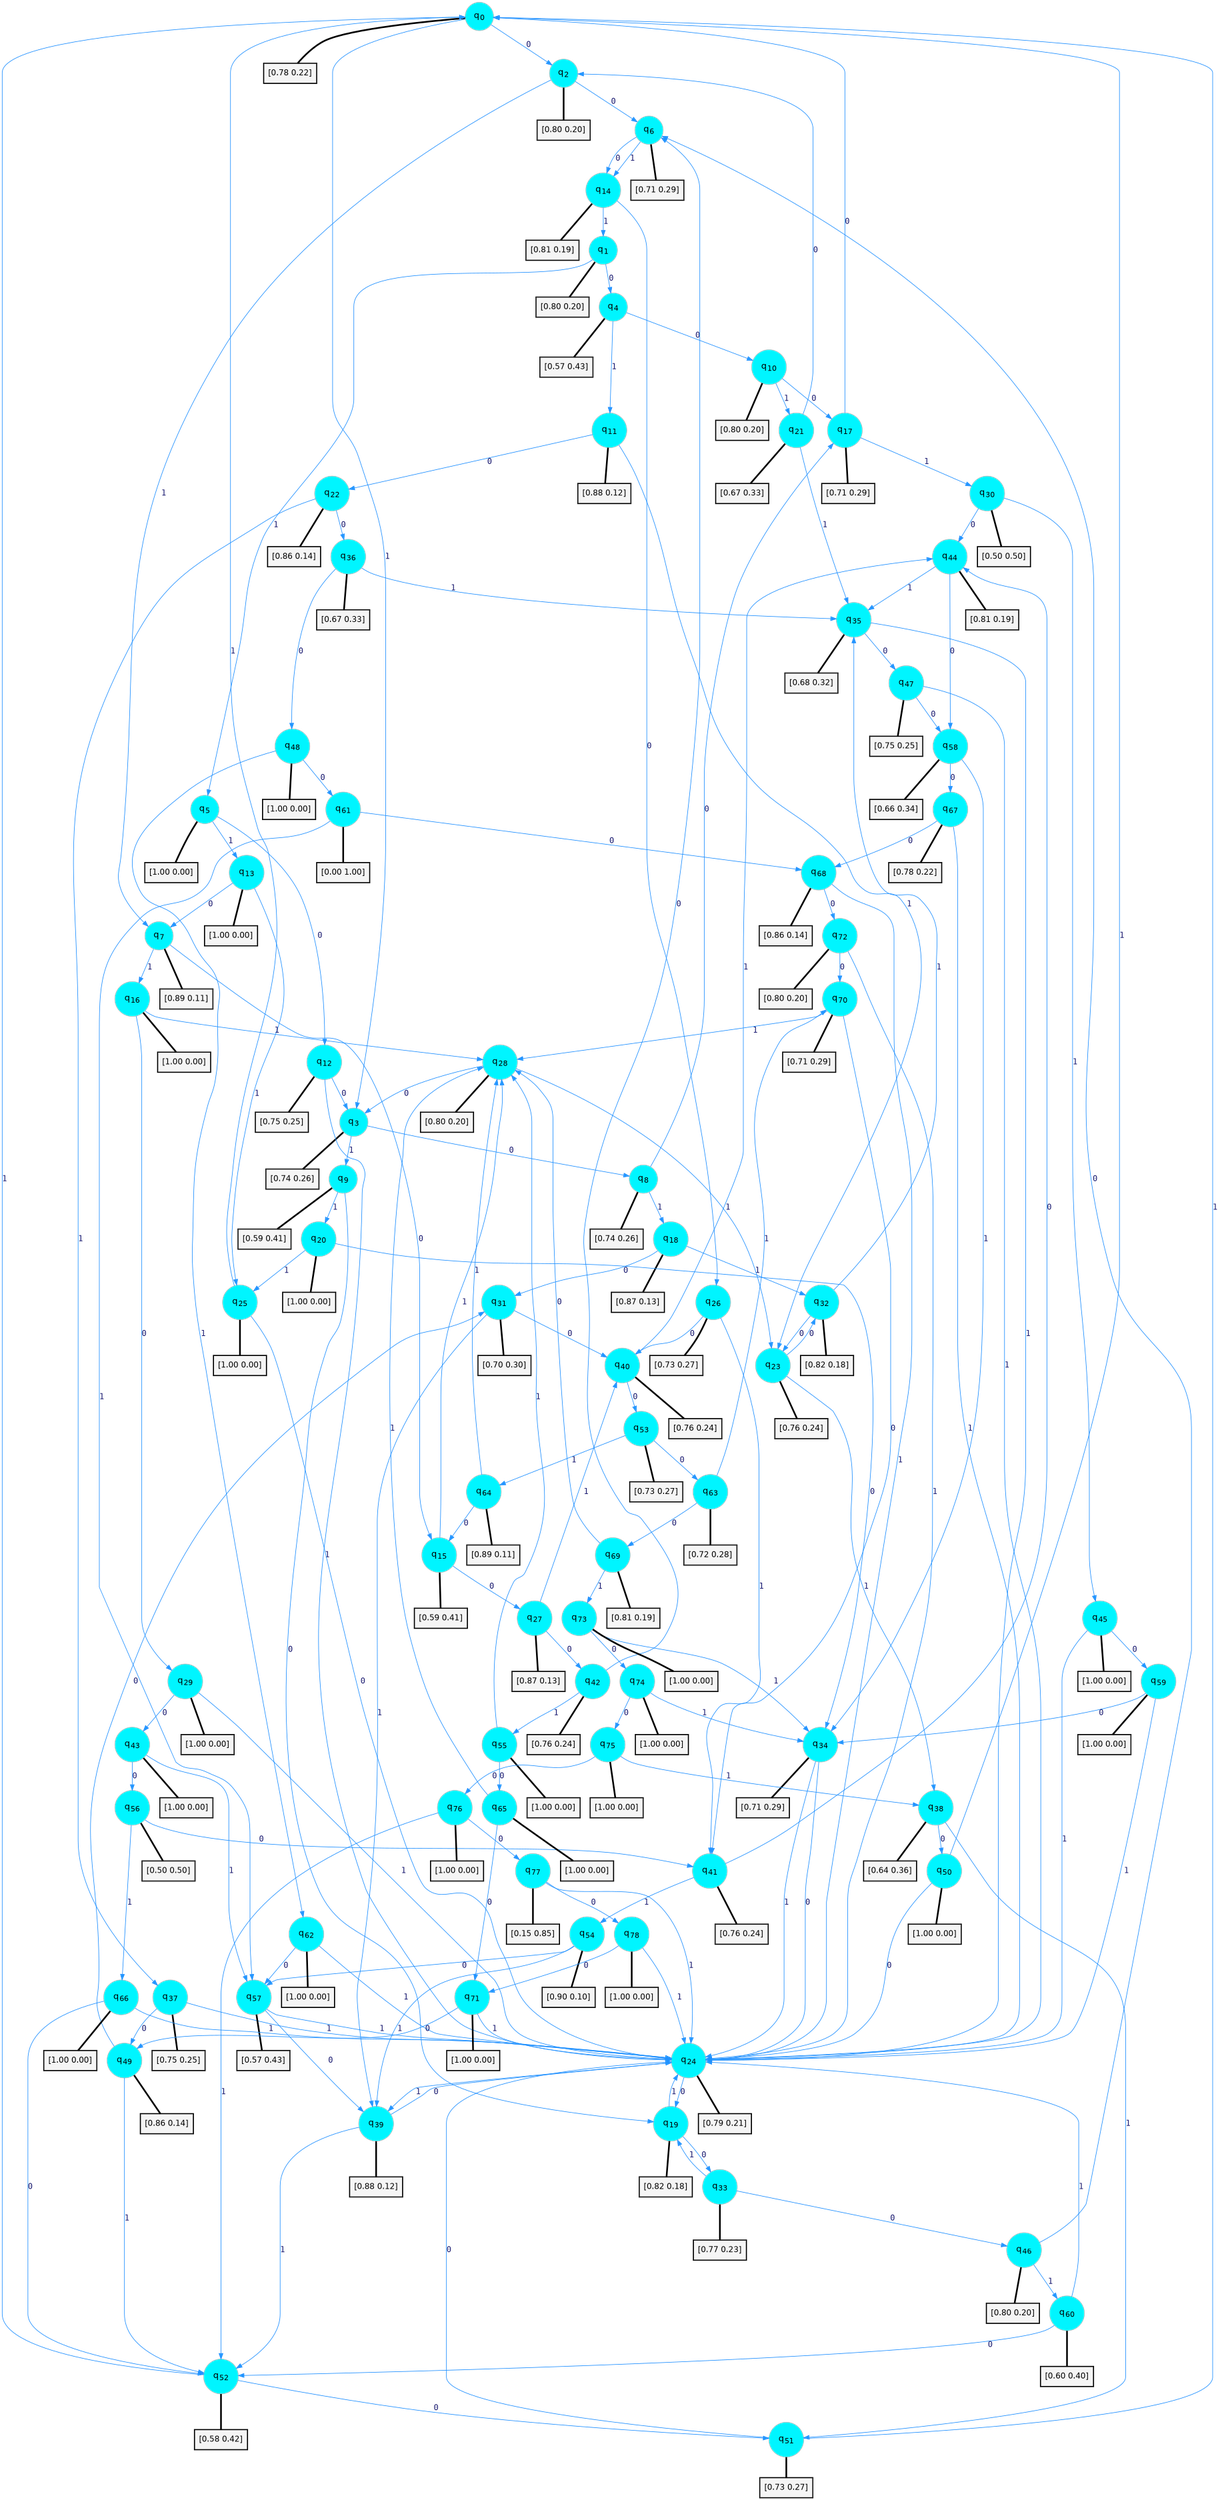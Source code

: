 digraph G {
graph [
bgcolor=transparent, dpi=300, rankdir=TD, size="40,25"];
node [
color=gray, fillcolor=turquoise1, fontcolor=black, fontname=Helvetica, fontsize=16, fontweight=bold, shape=circle, style=filled];
edge [
arrowsize=1, color=dodgerblue1, fontcolor=midnightblue, fontname=courier, fontweight=bold, penwidth=1, style=solid, weight=20];
0[label=<q<SUB>0</SUB>>];
1[label=<q<SUB>1</SUB>>];
2[label=<q<SUB>2</SUB>>];
3[label=<q<SUB>3</SUB>>];
4[label=<q<SUB>4</SUB>>];
5[label=<q<SUB>5</SUB>>];
6[label=<q<SUB>6</SUB>>];
7[label=<q<SUB>7</SUB>>];
8[label=<q<SUB>8</SUB>>];
9[label=<q<SUB>9</SUB>>];
10[label=<q<SUB>10</SUB>>];
11[label=<q<SUB>11</SUB>>];
12[label=<q<SUB>12</SUB>>];
13[label=<q<SUB>13</SUB>>];
14[label=<q<SUB>14</SUB>>];
15[label=<q<SUB>15</SUB>>];
16[label=<q<SUB>16</SUB>>];
17[label=<q<SUB>17</SUB>>];
18[label=<q<SUB>18</SUB>>];
19[label=<q<SUB>19</SUB>>];
20[label=<q<SUB>20</SUB>>];
21[label=<q<SUB>21</SUB>>];
22[label=<q<SUB>22</SUB>>];
23[label=<q<SUB>23</SUB>>];
24[label=<q<SUB>24</SUB>>];
25[label=<q<SUB>25</SUB>>];
26[label=<q<SUB>26</SUB>>];
27[label=<q<SUB>27</SUB>>];
28[label=<q<SUB>28</SUB>>];
29[label=<q<SUB>29</SUB>>];
30[label=<q<SUB>30</SUB>>];
31[label=<q<SUB>31</SUB>>];
32[label=<q<SUB>32</SUB>>];
33[label=<q<SUB>33</SUB>>];
34[label=<q<SUB>34</SUB>>];
35[label=<q<SUB>35</SUB>>];
36[label=<q<SUB>36</SUB>>];
37[label=<q<SUB>37</SUB>>];
38[label=<q<SUB>38</SUB>>];
39[label=<q<SUB>39</SUB>>];
40[label=<q<SUB>40</SUB>>];
41[label=<q<SUB>41</SUB>>];
42[label=<q<SUB>42</SUB>>];
43[label=<q<SUB>43</SUB>>];
44[label=<q<SUB>44</SUB>>];
45[label=<q<SUB>45</SUB>>];
46[label=<q<SUB>46</SUB>>];
47[label=<q<SUB>47</SUB>>];
48[label=<q<SUB>48</SUB>>];
49[label=<q<SUB>49</SUB>>];
50[label=<q<SUB>50</SUB>>];
51[label=<q<SUB>51</SUB>>];
52[label=<q<SUB>52</SUB>>];
53[label=<q<SUB>53</SUB>>];
54[label=<q<SUB>54</SUB>>];
55[label=<q<SUB>55</SUB>>];
56[label=<q<SUB>56</SUB>>];
57[label=<q<SUB>57</SUB>>];
58[label=<q<SUB>58</SUB>>];
59[label=<q<SUB>59</SUB>>];
60[label=<q<SUB>60</SUB>>];
61[label=<q<SUB>61</SUB>>];
62[label=<q<SUB>62</SUB>>];
63[label=<q<SUB>63</SUB>>];
64[label=<q<SUB>64</SUB>>];
65[label=<q<SUB>65</SUB>>];
66[label=<q<SUB>66</SUB>>];
67[label=<q<SUB>67</SUB>>];
68[label=<q<SUB>68</SUB>>];
69[label=<q<SUB>69</SUB>>];
70[label=<q<SUB>70</SUB>>];
71[label=<q<SUB>71</SUB>>];
72[label=<q<SUB>72</SUB>>];
73[label=<q<SUB>73</SUB>>];
74[label=<q<SUB>74</SUB>>];
75[label=<q<SUB>75</SUB>>];
76[label=<q<SUB>76</SUB>>];
77[label=<q<SUB>77</SUB>>];
78[label=<q<SUB>78</SUB>>];
79[label="[0.78 0.22]", shape=box,fontcolor=black, fontname=Helvetica, fontsize=14, penwidth=2, fillcolor=whitesmoke,color=black];
80[label="[0.80 0.20]", shape=box,fontcolor=black, fontname=Helvetica, fontsize=14, penwidth=2, fillcolor=whitesmoke,color=black];
81[label="[0.80 0.20]", shape=box,fontcolor=black, fontname=Helvetica, fontsize=14, penwidth=2, fillcolor=whitesmoke,color=black];
82[label="[0.74 0.26]", shape=box,fontcolor=black, fontname=Helvetica, fontsize=14, penwidth=2, fillcolor=whitesmoke,color=black];
83[label="[0.57 0.43]", shape=box,fontcolor=black, fontname=Helvetica, fontsize=14, penwidth=2, fillcolor=whitesmoke,color=black];
84[label="[1.00 0.00]", shape=box,fontcolor=black, fontname=Helvetica, fontsize=14, penwidth=2, fillcolor=whitesmoke,color=black];
85[label="[0.71 0.29]", shape=box,fontcolor=black, fontname=Helvetica, fontsize=14, penwidth=2, fillcolor=whitesmoke,color=black];
86[label="[0.89 0.11]", shape=box,fontcolor=black, fontname=Helvetica, fontsize=14, penwidth=2, fillcolor=whitesmoke,color=black];
87[label="[0.74 0.26]", shape=box,fontcolor=black, fontname=Helvetica, fontsize=14, penwidth=2, fillcolor=whitesmoke,color=black];
88[label="[0.59 0.41]", shape=box,fontcolor=black, fontname=Helvetica, fontsize=14, penwidth=2, fillcolor=whitesmoke,color=black];
89[label="[0.80 0.20]", shape=box,fontcolor=black, fontname=Helvetica, fontsize=14, penwidth=2, fillcolor=whitesmoke,color=black];
90[label="[0.88 0.12]", shape=box,fontcolor=black, fontname=Helvetica, fontsize=14, penwidth=2, fillcolor=whitesmoke,color=black];
91[label="[0.75 0.25]", shape=box,fontcolor=black, fontname=Helvetica, fontsize=14, penwidth=2, fillcolor=whitesmoke,color=black];
92[label="[1.00 0.00]", shape=box,fontcolor=black, fontname=Helvetica, fontsize=14, penwidth=2, fillcolor=whitesmoke,color=black];
93[label="[0.81 0.19]", shape=box,fontcolor=black, fontname=Helvetica, fontsize=14, penwidth=2, fillcolor=whitesmoke,color=black];
94[label="[0.59 0.41]", shape=box,fontcolor=black, fontname=Helvetica, fontsize=14, penwidth=2, fillcolor=whitesmoke,color=black];
95[label="[1.00 0.00]", shape=box,fontcolor=black, fontname=Helvetica, fontsize=14, penwidth=2, fillcolor=whitesmoke,color=black];
96[label="[0.71 0.29]", shape=box,fontcolor=black, fontname=Helvetica, fontsize=14, penwidth=2, fillcolor=whitesmoke,color=black];
97[label="[0.87 0.13]", shape=box,fontcolor=black, fontname=Helvetica, fontsize=14, penwidth=2, fillcolor=whitesmoke,color=black];
98[label="[0.82 0.18]", shape=box,fontcolor=black, fontname=Helvetica, fontsize=14, penwidth=2, fillcolor=whitesmoke,color=black];
99[label="[1.00 0.00]", shape=box,fontcolor=black, fontname=Helvetica, fontsize=14, penwidth=2, fillcolor=whitesmoke,color=black];
100[label="[0.67 0.33]", shape=box,fontcolor=black, fontname=Helvetica, fontsize=14, penwidth=2, fillcolor=whitesmoke,color=black];
101[label="[0.86 0.14]", shape=box,fontcolor=black, fontname=Helvetica, fontsize=14, penwidth=2, fillcolor=whitesmoke,color=black];
102[label="[0.76 0.24]", shape=box,fontcolor=black, fontname=Helvetica, fontsize=14, penwidth=2, fillcolor=whitesmoke,color=black];
103[label="[0.79 0.21]", shape=box,fontcolor=black, fontname=Helvetica, fontsize=14, penwidth=2, fillcolor=whitesmoke,color=black];
104[label="[1.00 0.00]", shape=box,fontcolor=black, fontname=Helvetica, fontsize=14, penwidth=2, fillcolor=whitesmoke,color=black];
105[label="[0.73 0.27]", shape=box,fontcolor=black, fontname=Helvetica, fontsize=14, penwidth=2, fillcolor=whitesmoke,color=black];
106[label="[0.87 0.13]", shape=box,fontcolor=black, fontname=Helvetica, fontsize=14, penwidth=2, fillcolor=whitesmoke,color=black];
107[label="[0.80 0.20]", shape=box,fontcolor=black, fontname=Helvetica, fontsize=14, penwidth=2, fillcolor=whitesmoke,color=black];
108[label="[1.00 0.00]", shape=box,fontcolor=black, fontname=Helvetica, fontsize=14, penwidth=2, fillcolor=whitesmoke,color=black];
109[label="[0.50 0.50]", shape=box,fontcolor=black, fontname=Helvetica, fontsize=14, penwidth=2, fillcolor=whitesmoke,color=black];
110[label="[0.70 0.30]", shape=box,fontcolor=black, fontname=Helvetica, fontsize=14, penwidth=2, fillcolor=whitesmoke,color=black];
111[label="[0.82 0.18]", shape=box,fontcolor=black, fontname=Helvetica, fontsize=14, penwidth=2, fillcolor=whitesmoke,color=black];
112[label="[0.77 0.23]", shape=box,fontcolor=black, fontname=Helvetica, fontsize=14, penwidth=2, fillcolor=whitesmoke,color=black];
113[label="[0.71 0.29]", shape=box,fontcolor=black, fontname=Helvetica, fontsize=14, penwidth=2, fillcolor=whitesmoke,color=black];
114[label="[0.68 0.32]", shape=box,fontcolor=black, fontname=Helvetica, fontsize=14, penwidth=2, fillcolor=whitesmoke,color=black];
115[label="[0.67 0.33]", shape=box,fontcolor=black, fontname=Helvetica, fontsize=14, penwidth=2, fillcolor=whitesmoke,color=black];
116[label="[0.75 0.25]", shape=box,fontcolor=black, fontname=Helvetica, fontsize=14, penwidth=2, fillcolor=whitesmoke,color=black];
117[label="[0.64 0.36]", shape=box,fontcolor=black, fontname=Helvetica, fontsize=14, penwidth=2, fillcolor=whitesmoke,color=black];
118[label="[0.88 0.12]", shape=box,fontcolor=black, fontname=Helvetica, fontsize=14, penwidth=2, fillcolor=whitesmoke,color=black];
119[label="[0.76 0.24]", shape=box,fontcolor=black, fontname=Helvetica, fontsize=14, penwidth=2, fillcolor=whitesmoke,color=black];
120[label="[0.76 0.24]", shape=box,fontcolor=black, fontname=Helvetica, fontsize=14, penwidth=2, fillcolor=whitesmoke,color=black];
121[label="[0.76 0.24]", shape=box,fontcolor=black, fontname=Helvetica, fontsize=14, penwidth=2, fillcolor=whitesmoke,color=black];
122[label="[1.00 0.00]", shape=box,fontcolor=black, fontname=Helvetica, fontsize=14, penwidth=2, fillcolor=whitesmoke,color=black];
123[label="[0.81 0.19]", shape=box,fontcolor=black, fontname=Helvetica, fontsize=14, penwidth=2, fillcolor=whitesmoke,color=black];
124[label="[1.00 0.00]", shape=box,fontcolor=black, fontname=Helvetica, fontsize=14, penwidth=2, fillcolor=whitesmoke,color=black];
125[label="[0.80 0.20]", shape=box,fontcolor=black, fontname=Helvetica, fontsize=14, penwidth=2, fillcolor=whitesmoke,color=black];
126[label="[0.75 0.25]", shape=box,fontcolor=black, fontname=Helvetica, fontsize=14, penwidth=2, fillcolor=whitesmoke,color=black];
127[label="[1.00 0.00]", shape=box,fontcolor=black, fontname=Helvetica, fontsize=14, penwidth=2, fillcolor=whitesmoke,color=black];
128[label="[0.86 0.14]", shape=box,fontcolor=black, fontname=Helvetica, fontsize=14, penwidth=2, fillcolor=whitesmoke,color=black];
129[label="[1.00 0.00]", shape=box,fontcolor=black, fontname=Helvetica, fontsize=14, penwidth=2, fillcolor=whitesmoke,color=black];
130[label="[0.73 0.27]", shape=box,fontcolor=black, fontname=Helvetica, fontsize=14, penwidth=2, fillcolor=whitesmoke,color=black];
131[label="[0.58 0.42]", shape=box,fontcolor=black, fontname=Helvetica, fontsize=14, penwidth=2, fillcolor=whitesmoke,color=black];
132[label="[0.73 0.27]", shape=box,fontcolor=black, fontname=Helvetica, fontsize=14, penwidth=2, fillcolor=whitesmoke,color=black];
133[label="[0.90 0.10]", shape=box,fontcolor=black, fontname=Helvetica, fontsize=14, penwidth=2, fillcolor=whitesmoke,color=black];
134[label="[1.00 0.00]", shape=box,fontcolor=black, fontname=Helvetica, fontsize=14, penwidth=2, fillcolor=whitesmoke,color=black];
135[label="[0.50 0.50]", shape=box,fontcolor=black, fontname=Helvetica, fontsize=14, penwidth=2, fillcolor=whitesmoke,color=black];
136[label="[0.57 0.43]", shape=box,fontcolor=black, fontname=Helvetica, fontsize=14, penwidth=2, fillcolor=whitesmoke,color=black];
137[label="[0.66 0.34]", shape=box,fontcolor=black, fontname=Helvetica, fontsize=14, penwidth=2, fillcolor=whitesmoke,color=black];
138[label="[1.00 0.00]", shape=box,fontcolor=black, fontname=Helvetica, fontsize=14, penwidth=2, fillcolor=whitesmoke,color=black];
139[label="[0.60 0.40]", shape=box,fontcolor=black, fontname=Helvetica, fontsize=14, penwidth=2, fillcolor=whitesmoke,color=black];
140[label="[0.00 1.00]", shape=box,fontcolor=black, fontname=Helvetica, fontsize=14, penwidth=2, fillcolor=whitesmoke,color=black];
141[label="[1.00 0.00]", shape=box,fontcolor=black, fontname=Helvetica, fontsize=14, penwidth=2, fillcolor=whitesmoke,color=black];
142[label="[0.72 0.28]", shape=box,fontcolor=black, fontname=Helvetica, fontsize=14, penwidth=2, fillcolor=whitesmoke,color=black];
143[label="[0.89 0.11]", shape=box,fontcolor=black, fontname=Helvetica, fontsize=14, penwidth=2, fillcolor=whitesmoke,color=black];
144[label="[1.00 0.00]", shape=box,fontcolor=black, fontname=Helvetica, fontsize=14, penwidth=2, fillcolor=whitesmoke,color=black];
145[label="[1.00 0.00]", shape=box,fontcolor=black, fontname=Helvetica, fontsize=14, penwidth=2, fillcolor=whitesmoke,color=black];
146[label="[0.78 0.22]", shape=box,fontcolor=black, fontname=Helvetica, fontsize=14, penwidth=2, fillcolor=whitesmoke,color=black];
147[label="[0.86 0.14]", shape=box,fontcolor=black, fontname=Helvetica, fontsize=14, penwidth=2, fillcolor=whitesmoke,color=black];
148[label="[0.81 0.19]", shape=box,fontcolor=black, fontname=Helvetica, fontsize=14, penwidth=2, fillcolor=whitesmoke,color=black];
149[label="[0.71 0.29]", shape=box,fontcolor=black, fontname=Helvetica, fontsize=14, penwidth=2, fillcolor=whitesmoke,color=black];
150[label="[1.00 0.00]", shape=box,fontcolor=black, fontname=Helvetica, fontsize=14, penwidth=2, fillcolor=whitesmoke,color=black];
151[label="[0.80 0.20]", shape=box,fontcolor=black, fontname=Helvetica, fontsize=14, penwidth=2, fillcolor=whitesmoke,color=black];
152[label="[1.00 0.00]", shape=box,fontcolor=black, fontname=Helvetica, fontsize=14, penwidth=2, fillcolor=whitesmoke,color=black];
153[label="[1.00 0.00]", shape=box,fontcolor=black, fontname=Helvetica, fontsize=14, penwidth=2, fillcolor=whitesmoke,color=black];
154[label="[1.00 0.00]", shape=box,fontcolor=black, fontname=Helvetica, fontsize=14, penwidth=2, fillcolor=whitesmoke,color=black];
155[label="[1.00 0.00]", shape=box,fontcolor=black, fontname=Helvetica, fontsize=14, penwidth=2, fillcolor=whitesmoke,color=black];
156[label="[0.15 0.85]", shape=box,fontcolor=black, fontname=Helvetica, fontsize=14, penwidth=2, fillcolor=whitesmoke,color=black];
157[label="[1.00 0.00]", shape=box,fontcolor=black, fontname=Helvetica, fontsize=14, penwidth=2, fillcolor=whitesmoke,color=black];
0->2 [label=0];
0->3 [label=1];
0->79 [arrowhead=none, penwidth=3,color=black];
1->4 [label=0];
1->5 [label=1];
1->80 [arrowhead=none, penwidth=3,color=black];
2->6 [label=0];
2->7 [label=1];
2->81 [arrowhead=none, penwidth=3,color=black];
3->8 [label=0];
3->9 [label=1];
3->82 [arrowhead=none, penwidth=3,color=black];
4->10 [label=0];
4->11 [label=1];
4->83 [arrowhead=none, penwidth=3,color=black];
5->12 [label=0];
5->13 [label=1];
5->84 [arrowhead=none, penwidth=3,color=black];
6->14 [label=0];
6->14 [label=1];
6->85 [arrowhead=none, penwidth=3,color=black];
7->15 [label=0];
7->16 [label=1];
7->86 [arrowhead=none, penwidth=3,color=black];
8->17 [label=0];
8->18 [label=1];
8->87 [arrowhead=none, penwidth=3,color=black];
9->19 [label=0];
9->20 [label=1];
9->88 [arrowhead=none, penwidth=3,color=black];
10->17 [label=0];
10->21 [label=1];
10->89 [arrowhead=none, penwidth=3,color=black];
11->22 [label=0];
11->23 [label=1];
11->90 [arrowhead=none, penwidth=3,color=black];
12->3 [label=0];
12->24 [label=1];
12->91 [arrowhead=none, penwidth=3,color=black];
13->7 [label=0];
13->25 [label=1];
13->92 [arrowhead=none, penwidth=3,color=black];
14->26 [label=0];
14->1 [label=1];
14->93 [arrowhead=none, penwidth=3,color=black];
15->27 [label=0];
15->28 [label=1];
15->94 [arrowhead=none, penwidth=3,color=black];
16->29 [label=0];
16->28 [label=1];
16->95 [arrowhead=none, penwidth=3,color=black];
17->0 [label=0];
17->30 [label=1];
17->96 [arrowhead=none, penwidth=3,color=black];
18->31 [label=0];
18->32 [label=1];
18->97 [arrowhead=none, penwidth=3,color=black];
19->33 [label=0];
19->24 [label=1];
19->98 [arrowhead=none, penwidth=3,color=black];
20->34 [label=0];
20->25 [label=1];
20->99 [arrowhead=none, penwidth=3,color=black];
21->2 [label=0];
21->35 [label=1];
21->100 [arrowhead=none, penwidth=3,color=black];
22->36 [label=0];
22->37 [label=1];
22->101 [arrowhead=none, penwidth=3,color=black];
23->32 [label=0];
23->38 [label=1];
23->102 [arrowhead=none, penwidth=3,color=black];
24->19 [label=0];
24->39 [label=1];
24->103 [arrowhead=none, penwidth=3,color=black];
25->24 [label=0];
25->0 [label=1];
25->104 [arrowhead=none, penwidth=3,color=black];
26->40 [label=0];
26->41 [label=1];
26->105 [arrowhead=none, penwidth=3,color=black];
27->42 [label=0];
27->40 [label=1];
27->106 [arrowhead=none, penwidth=3,color=black];
28->3 [label=0];
28->23 [label=1];
28->107 [arrowhead=none, penwidth=3,color=black];
29->43 [label=0];
29->24 [label=1];
29->108 [arrowhead=none, penwidth=3,color=black];
30->44 [label=0];
30->45 [label=1];
30->109 [arrowhead=none, penwidth=3,color=black];
31->40 [label=0];
31->39 [label=1];
31->110 [arrowhead=none, penwidth=3,color=black];
32->23 [label=0];
32->35 [label=1];
32->111 [arrowhead=none, penwidth=3,color=black];
33->46 [label=0];
33->19 [label=1];
33->112 [arrowhead=none, penwidth=3,color=black];
34->24 [label=0];
34->24 [label=1];
34->113 [arrowhead=none, penwidth=3,color=black];
35->47 [label=0];
35->24 [label=1];
35->114 [arrowhead=none, penwidth=3,color=black];
36->48 [label=0];
36->35 [label=1];
36->115 [arrowhead=none, penwidth=3,color=black];
37->49 [label=0];
37->24 [label=1];
37->116 [arrowhead=none, penwidth=3,color=black];
38->50 [label=0];
38->51 [label=1];
38->117 [arrowhead=none, penwidth=3,color=black];
39->24 [label=0];
39->52 [label=1];
39->118 [arrowhead=none, penwidth=3,color=black];
40->53 [label=0];
40->44 [label=1];
40->119 [arrowhead=none, penwidth=3,color=black];
41->44 [label=0];
41->54 [label=1];
41->120 [arrowhead=none, penwidth=3,color=black];
42->6 [label=0];
42->55 [label=1];
42->121 [arrowhead=none, penwidth=3,color=black];
43->56 [label=0];
43->57 [label=1];
43->122 [arrowhead=none, penwidth=3,color=black];
44->58 [label=0];
44->35 [label=1];
44->123 [arrowhead=none, penwidth=3,color=black];
45->59 [label=0];
45->24 [label=1];
45->124 [arrowhead=none, penwidth=3,color=black];
46->6 [label=0];
46->60 [label=1];
46->125 [arrowhead=none, penwidth=3,color=black];
47->58 [label=0];
47->24 [label=1];
47->126 [arrowhead=none, penwidth=3,color=black];
48->61 [label=0];
48->62 [label=1];
48->127 [arrowhead=none, penwidth=3,color=black];
49->31 [label=0];
49->52 [label=1];
49->128 [arrowhead=none, penwidth=3,color=black];
50->24 [label=0];
50->0 [label=1];
50->129 [arrowhead=none, penwidth=3,color=black];
51->24 [label=0];
51->0 [label=1];
51->130 [arrowhead=none, penwidth=3,color=black];
52->51 [label=0];
52->0 [label=1];
52->131 [arrowhead=none, penwidth=3,color=black];
53->63 [label=0];
53->64 [label=1];
53->132 [arrowhead=none, penwidth=3,color=black];
54->57 [label=0];
54->39 [label=1];
54->133 [arrowhead=none, penwidth=3,color=black];
55->65 [label=0];
55->28 [label=1];
55->134 [arrowhead=none, penwidth=3,color=black];
56->41 [label=0];
56->66 [label=1];
56->135 [arrowhead=none, penwidth=3,color=black];
57->39 [label=0];
57->24 [label=1];
57->136 [arrowhead=none, penwidth=3,color=black];
58->67 [label=0];
58->34 [label=1];
58->137 [arrowhead=none, penwidth=3,color=black];
59->34 [label=0];
59->24 [label=1];
59->138 [arrowhead=none, penwidth=3,color=black];
60->52 [label=0];
60->24 [label=1];
60->139 [arrowhead=none, penwidth=3,color=black];
61->68 [label=0];
61->57 [label=1];
61->140 [arrowhead=none, penwidth=3,color=black];
62->57 [label=0];
62->24 [label=1];
62->141 [arrowhead=none, penwidth=3,color=black];
63->69 [label=0];
63->70 [label=1];
63->142 [arrowhead=none, penwidth=3,color=black];
64->15 [label=0];
64->28 [label=1];
64->143 [arrowhead=none, penwidth=3,color=black];
65->71 [label=0];
65->28 [label=1];
65->144 [arrowhead=none, penwidth=3,color=black];
66->52 [label=0];
66->24 [label=1];
66->145 [arrowhead=none, penwidth=3,color=black];
67->68 [label=0];
67->24 [label=1];
67->146 [arrowhead=none, penwidth=3,color=black];
68->72 [label=0];
68->24 [label=1];
68->147 [arrowhead=none, penwidth=3,color=black];
69->28 [label=0];
69->73 [label=1];
69->148 [arrowhead=none, penwidth=3,color=black];
70->41 [label=0];
70->28 [label=1];
70->149 [arrowhead=none, penwidth=3,color=black];
71->49 [label=0];
71->24 [label=1];
71->150 [arrowhead=none, penwidth=3,color=black];
72->70 [label=0];
72->24 [label=1];
72->151 [arrowhead=none, penwidth=3,color=black];
73->74 [label=0];
73->34 [label=1];
73->152 [arrowhead=none, penwidth=3,color=black];
74->75 [label=0];
74->34 [label=1];
74->153 [arrowhead=none, penwidth=3,color=black];
75->76 [label=0];
75->38 [label=1];
75->154 [arrowhead=none, penwidth=3,color=black];
76->77 [label=0];
76->52 [label=1];
76->155 [arrowhead=none, penwidth=3,color=black];
77->78 [label=0];
77->24 [label=1];
77->156 [arrowhead=none, penwidth=3,color=black];
78->71 [label=0];
78->24 [label=1];
78->157 [arrowhead=none, penwidth=3,color=black];
}
